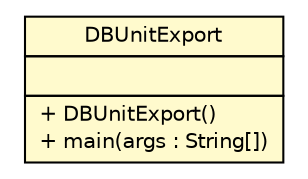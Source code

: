 #!/usr/local/bin/dot
#
# Class diagram 
# Generated by UMLGraph version R5_6-24-gf6e263 (http://www.umlgraph.org/)
#

digraph G {
	edge [fontname="Helvetica",fontsize=10,labelfontname="Helvetica",labelfontsize=10];
	node [fontname="Helvetica",fontsize=10,shape=plaintext];
	nodesep=0.25;
	ranksep=0.5;
	// nl.b3p.DBUnitExport
	c184 [label=<<table title="nl.b3p.DBUnitExport" border="0" cellborder="1" cellspacing="0" cellpadding="2" port="p" bgcolor="lemonChiffon" href="./DBUnitExport.html">
		<tr><td><table border="0" cellspacing="0" cellpadding="1">
<tr><td align="center" balign="center"> DBUnitExport </td></tr>
		</table></td></tr>
		<tr><td><table border="0" cellspacing="0" cellpadding="1">
<tr><td align="left" balign="left">  </td></tr>
		</table></td></tr>
		<tr><td><table border="0" cellspacing="0" cellpadding="1">
<tr><td align="left" balign="left"> + DBUnitExport() </td></tr>
<tr><td align="left" balign="left"> + main(args : String[]) </td></tr>
		</table></td></tr>
		</table>>, URL="./DBUnitExport.html", fontname="Helvetica", fontcolor="black", fontsize=10.0];
}

